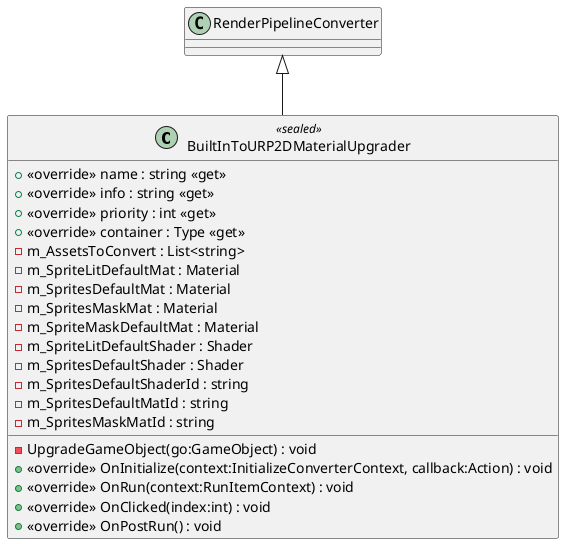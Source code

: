 @startuml
class BuiltInToURP2DMaterialUpgrader <<sealed>> {
    + <<override>> name : string <<get>>
    + <<override>> info : string <<get>>
    + <<override>> priority : int <<get>>
    + <<override>> container : Type <<get>>
    - m_AssetsToConvert : List<string>
    - m_SpriteLitDefaultMat : Material
    - m_SpritesDefaultMat : Material
    - m_SpritesMaskMat : Material
    - m_SpriteMaskDefaultMat : Material
    - m_SpriteLitDefaultShader : Shader
    - m_SpritesDefaultShader : Shader
    - m_SpritesDefaultShaderId : string
    - m_SpritesDefaultMatId : string
    - m_SpritesMaskMatId : string
    - UpgradeGameObject(go:GameObject) : void
    + <<override>> OnInitialize(context:InitializeConverterContext, callback:Action) : void
    + <<override>> OnRun(context:RunItemContext) : void
    + <<override>> OnClicked(index:int) : void
    + <<override>> OnPostRun() : void
}
RenderPipelineConverter <|-- BuiltInToURP2DMaterialUpgrader
@enduml
